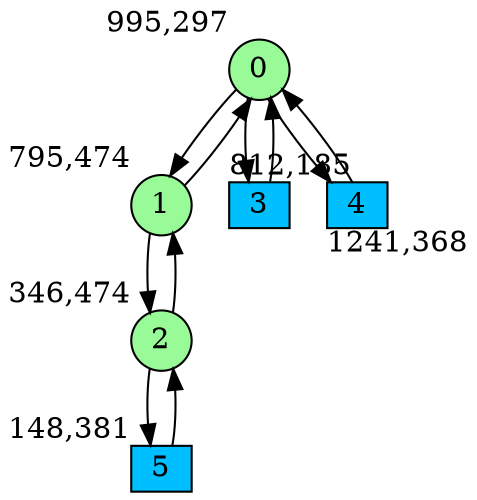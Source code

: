 digraph G {
graph [bgcolor=white]
node [shape=circle, style = filled, fillcolor=white,fixedsize=true, width=0.4, height=0.3 ]
0[xlabel="995,297", pos = "13.2344,2.76563!", fillcolor=palegreen ];
1[xlabel="795,474", pos = "10.1094,0!", fillcolor=palegreen ];
2[xlabel="346,474", pos = "3.09375,0!", fillcolor=palegreen ];
3[xlabel="812,185", pos = "10.375,4.51563!", fillcolor=deepskyblue, shape=box ];
4[xlabel="1241,368", pos = "17.0781,1.65625!", fillcolor=deepskyblue, shape=box ];
5[xlabel="148,381", pos = "0,1.45313!", fillcolor=deepskyblue, shape=box ];
0->1 ;
0->3 ;
0->4 ;
1->0 ;
1->2 ;
2->1 ;
2->5 ;
3->0 ;
4->0 ;
5->2 ;
}
